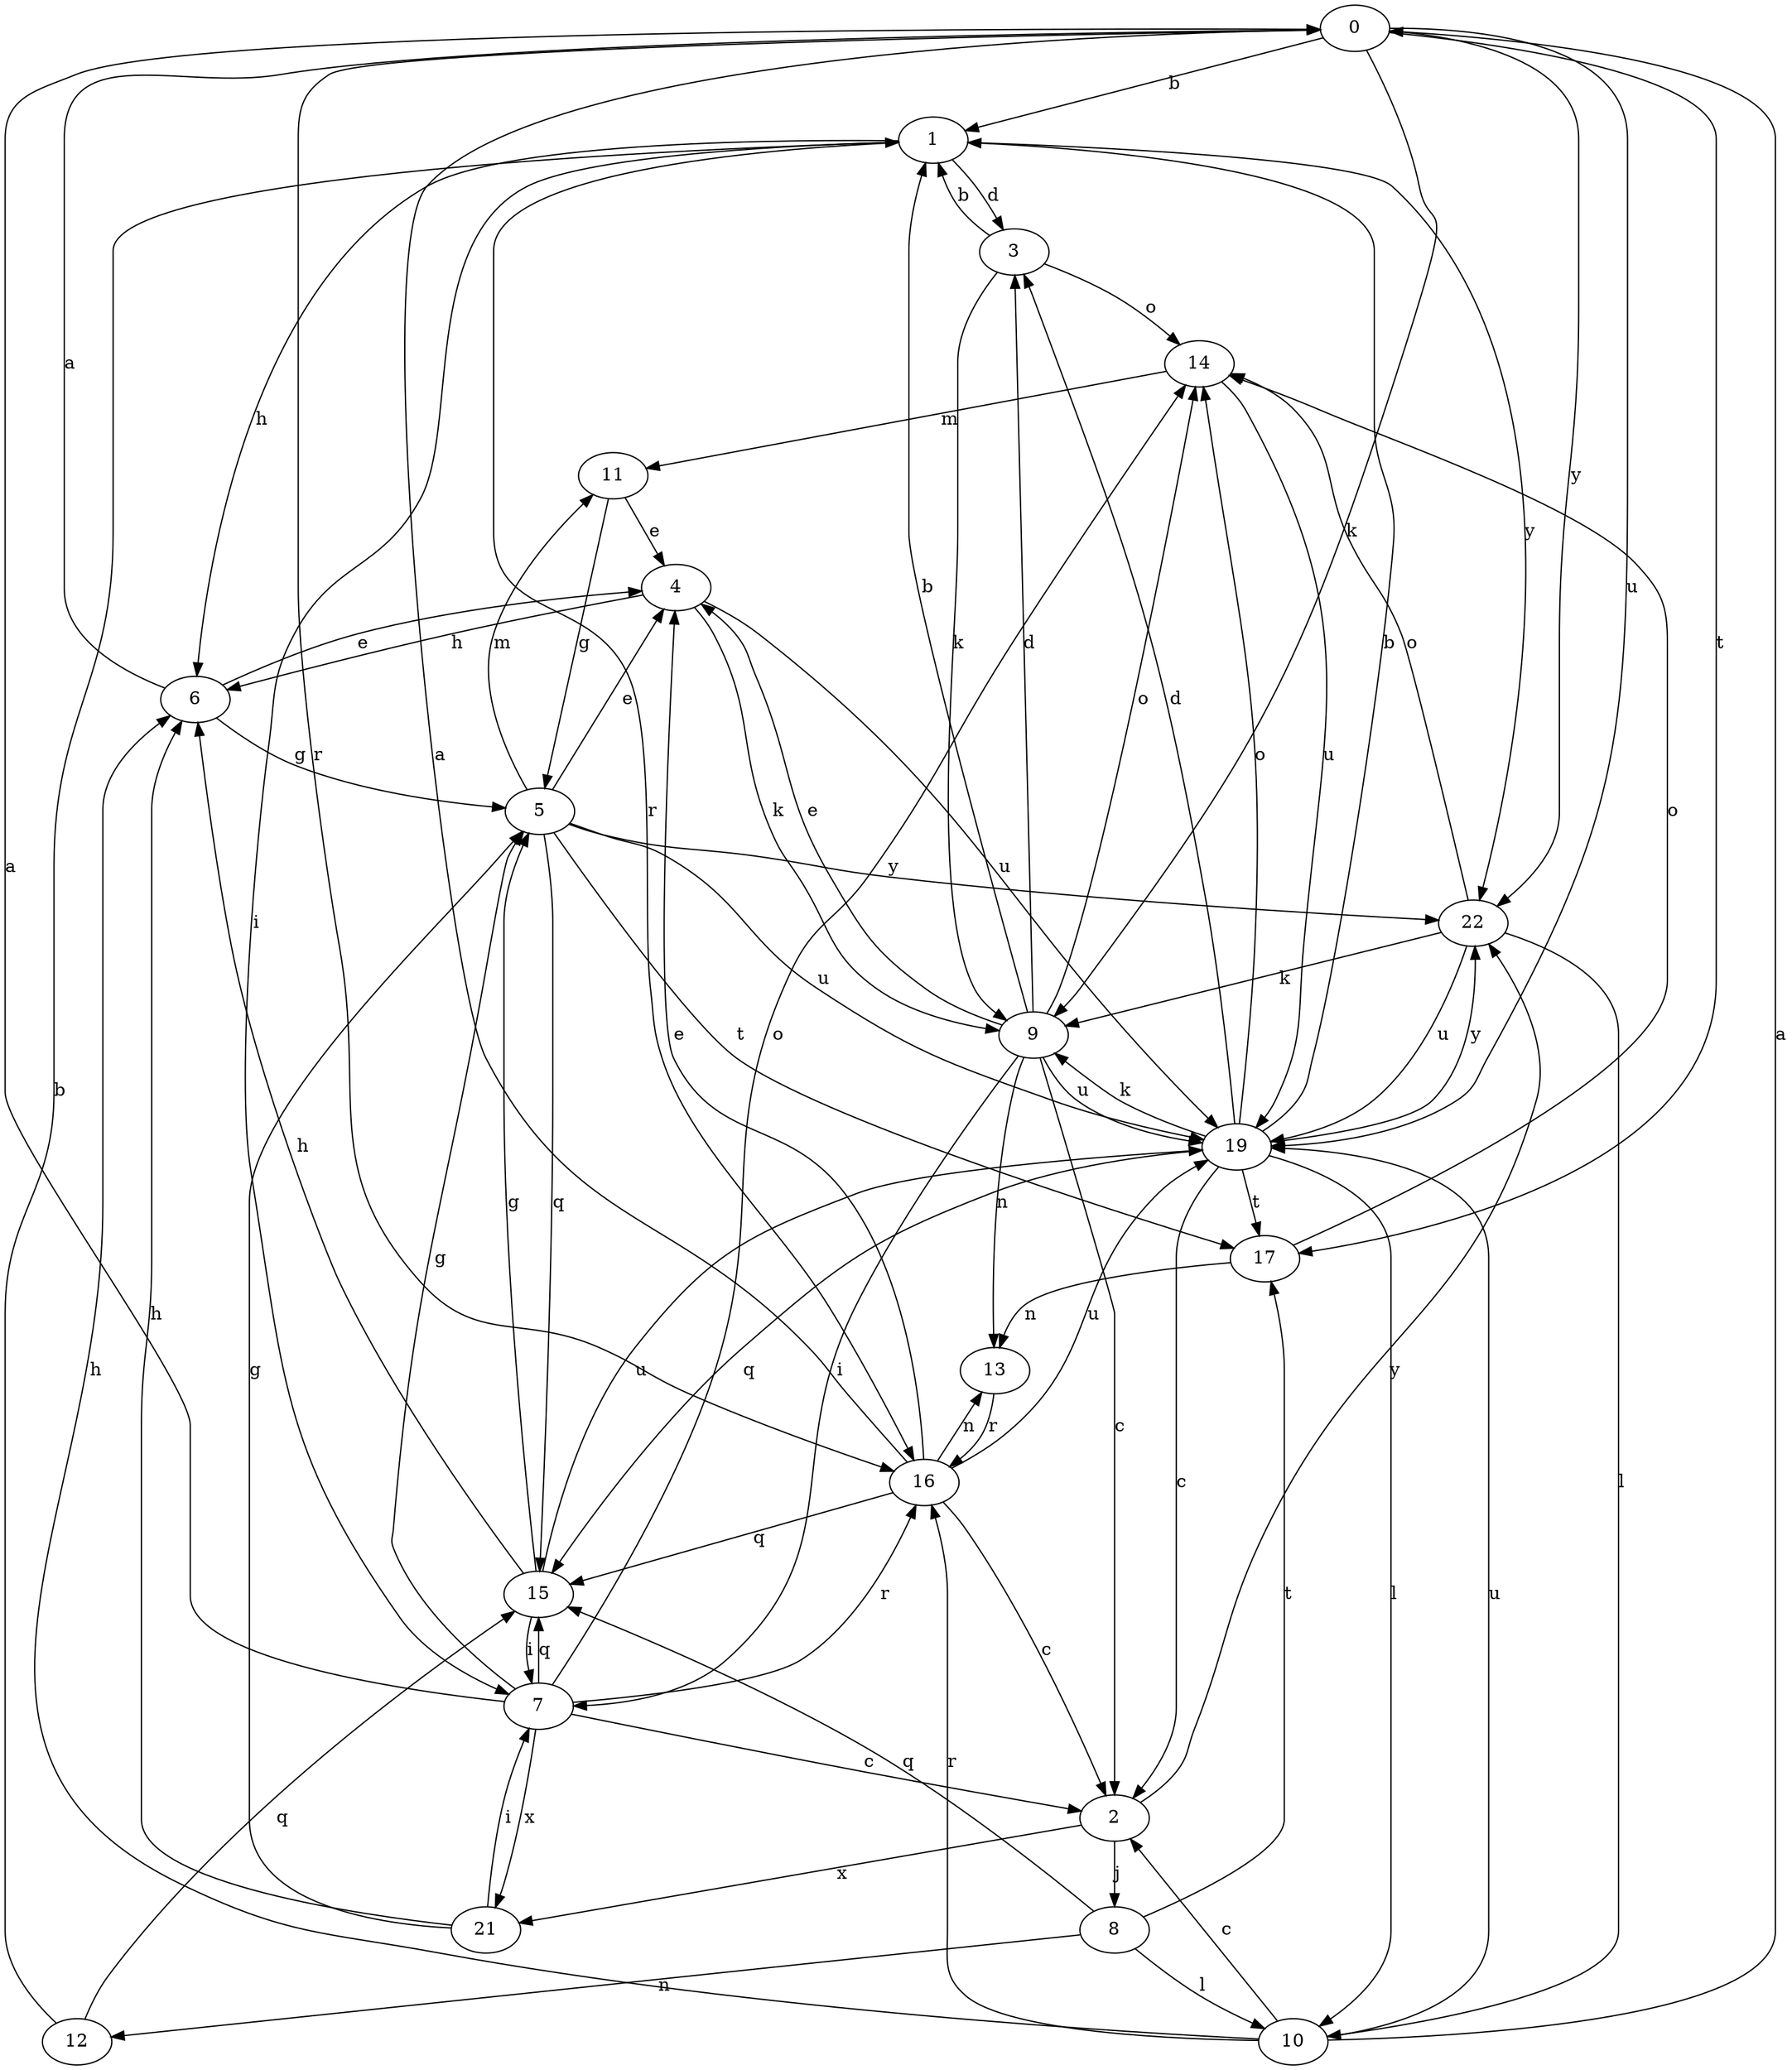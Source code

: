 strict digraph  {
0;
1;
2;
3;
4;
5;
6;
7;
8;
9;
10;
11;
12;
13;
14;
15;
16;
17;
19;
21;
22;
0 -> 1  [label=b];
0 -> 9  [label=k];
0 -> 16  [label=r];
0 -> 17  [label=t];
0 -> 19  [label=u];
0 -> 22  [label=y];
1 -> 3  [label=d];
1 -> 6  [label=h];
1 -> 7  [label=i];
1 -> 16  [label=r];
1 -> 22  [label=y];
2 -> 8  [label=j];
2 -> 21  [label=x];
2 -> 22  [label=y];
3 -> 1  [label=b];
3 -> 9  [label=k];
3 -> 14  [label=o];
4 -> 6  [label=h];
4 -> 9  [label=k];
4 -> 19  [label=u];
5 -> 4  [label=e];
5 -> 11  [label=m];
5 -> 15  [label=q];
5 -> 17  [label=t];
5 -> 19  [label=u];
5 -> 22  [label=y];
6 -> 0  [label=a];
6 -> 4  [label=e];
6 -> 5  [label=g];
7 -> 0  [label=a];
7 -> 2  [label=c];
7 -> 5  [label=g];
7 -> 14  [label=o];
7 -> 15  [label=q];
7 -> 16  [label=r];
7 -> 21  [label=x];
8 -> 10  [label=l];
8 -> 12  [label=n];
8 -> 15  [label=q];
8 -> 17  [label=t];
9 -> 1  [label=b];
9 -> 2  [label=c];
9 -> 3  [label=d];
9 -> 4  [label=e];
9 -> 7  [label=i];
9 -> 13  [label=n];
9 -> 14  [label=o];
9 -> 19  [label=u];
10 -> 0  [label=a];
10 -> 2  [label=c];
10 -> 6  [label=h];
10 -> 16  [label=r];
10 -> 19  [label=u];
11 -> 4  [label=e];
11 -> 5  [label=g];
12 -> 1  [label=b];
12 -> 15  [label=q];
13 -> 16  [label=r];
14 -> 11  [label=m];
14 -> 19  [label=u];
15 -> 5  [label=g];
15 -> 6  [label=h];
15 -> 7  [label=i];
15 -> 19  [label=u];
16 -> 0  [label=a];
16 -> 2  [label=c];
16 -> 4  [label=e];
16 -> 13  [label=n];
16 -> 15  [label=q];
16 -> 19  [label=u];
17 -> 13  [label=n];
17 -> 14  [label=o];
19 -> 1  [label=b];
19 -> 2  [label=c];
19 -> 3  [label=d];
19 -> 9  [label=k];
19 -> 10  [label=l];
19 -> 14  [label=o];
19 -> 15  [label=q];
19 -> 17  [label=t];
19 -> 22  [label=y];
21 -> 5  [label=g];
21 -> 6  [label=h];
21 -> 7  [label=i];
22 -> 9  [label=k];
22 -> 10  [label=l];
22 -> 14  [label=o];
22 -> 19  [label=u];
}
